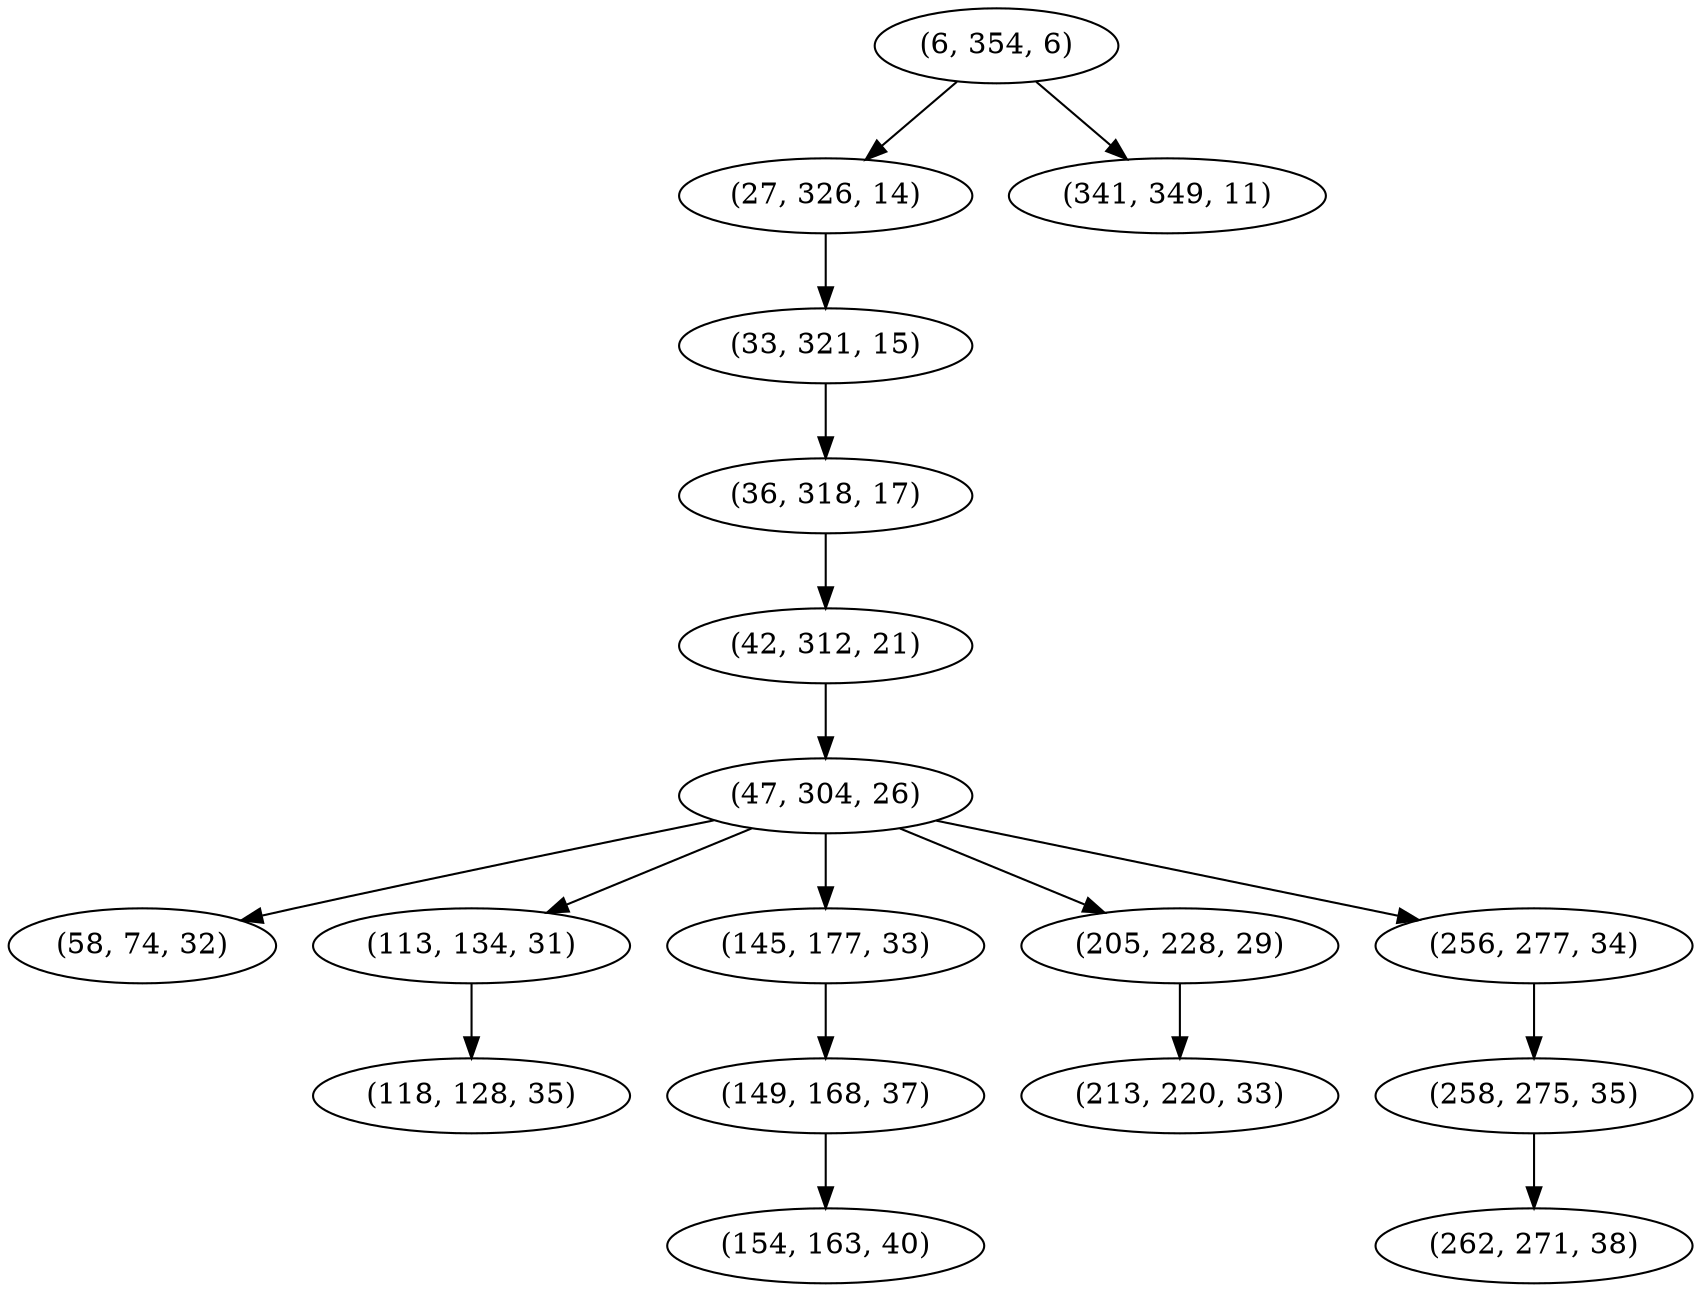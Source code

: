 digraph tree {
    "(6, 354, 6)";
    "(27, 326, 14)";
    "(33, 321, 15)";
    "(36, 318, 17)";
    "(42, 312, 21)";
    "(47, 304, 26)";
    "(58, 74, 32)";
    "(113, 134, 31)";
    "(118, 128, 35)";
    "(145, 177, 33)";
    "(149, 168, 37)";
    "(154, 163, 40)";
    "(205, 228, 29)";
    "(213, 220, 33)";
    "(256, 277, 34)";
    "(258, 275, 35)";
    "(262, 271, 38)";
    "(341, 349, 11)";
    "(6, 354, 6)" -> "(27, 326, 14)";
    "(6, 354, 6)" -> "(341, 349, 11)";
    "(27, 326, 14)" -> "(33, 321, 15)";
    "(33, 321, 15)" -> "(36, 318, 17)";
    "(36, 318, 17)" -> "(42, 312, 21)";
    "(42, 312, 21)" -> "(47, 304, 26)";
    "(47, 304, 26)" -> "(58, 74, 32)";
    "(47, 304, 26)" -> "(113, 134, 31)";
    "(47, 304, 26)" -> "(145, 177, 33)";
    "(47, 304, 26)" -> "(205, 228, 29)";
    "(47, 304, 26)" -> "(256, 277, 34)";
    "(113, 134, 31)" -> "(118, 128, 35)";
    "(145, 177, 33)" -> "(149, 168, 37)";
    "(149, 168, 37)" -> "(154, 163, 40)";
    "(205, 228, 29)" -> "(213, 220, 33)";
    "(256, 277, 34)" -> "(258, 275, 35)";
    "(258, 275, 35)" -> "(262, 271, 38)";
}
